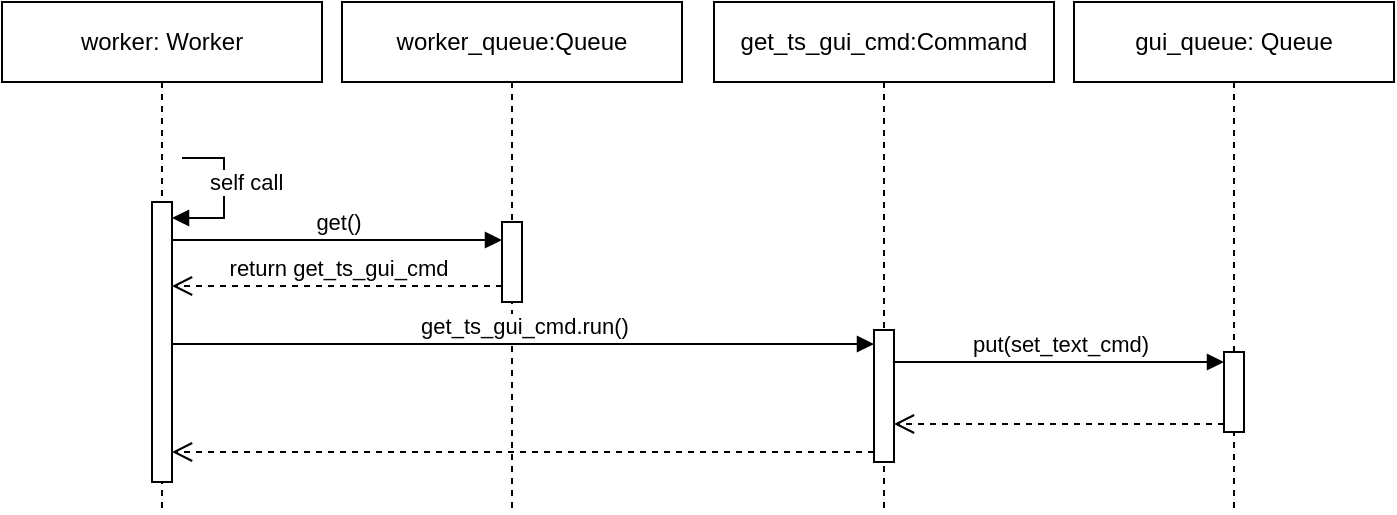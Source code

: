 <mxfile version="24.0.7" type="github">
  <diagram name="Page-1" id="d7fj6ioqYO5WeAR4diIX">
    <mxGraphModel dx="968" dy="414" grid="1" gridSize="10" guides="1" tooltips="1" connect="1" arrows="1" fold="1" page="1" pageScale="1" pageWidth="850" pageHeight="1100" math="0" shadow="0">
      <root>
        <mxCell id="0" />
        <mxCell id="1" parent="0" />
        <mxCell id="H6wF3iyJ7tNlQ1iesyB3-3" value="worker_queue:Queue" style="shape=umlLifeline;perimeter=lifelinePerimeter;whiteSpace=wrap;html=1;container=1;dropTarget=0;collapsible=0;recursiveResize=0;outlineConnect=0;portConstraint=eastwest;newEdgeStyle={&quot;curved&quot;:0,&quot;rounded&quot;:0};" parent="1" vertex="1">
          <mxGeometry x="174" y="5" width="170" height="255" as="geometry" />
        </mxCell>
        <mxCell id="H6wF3iyJ7tNlQ1iesyB3-10" value="" style="html=1;points=[[0,0,0,0,5],[0,1,0,0,-5],[1,0,0,0,5],[1,1,0,0,-5]];perimeter=orthogonalPerimeter;outlineConnect=0;targetShapes=umlLifeline;portConstraint=eastwest;newEdgeStyle={&quot;curved&quot;:0,&quot;rounded&quot;:0};" parent="H6wF3iyJ7tNlQ1iesyB3-3" vertex="1">
          <mxGeometry x="80" y="110" width="10" height="40" as="geometry" />
        </mxCell>
        <mxCell id="H6wF3iyJ7tNlQ1iesyB3-4" value="worker: Worker" style="shape=umlLifeline;perimeter=lifelinePerimeter;whiteSpace=wrap;html=1;container=1;dropTarget=0;collapsible=0;recursiveResize=0;outlineConnect=0;portConstraint=eastwest;newEdgeStyle={&quot;curved&quot;:0,&quot;rounded&quot;:0};" parent="1" vertex="1">
          <mxGeometry x="4" y="5" width="160" height="255" as="geometry" />
        </mxCell>
        <mxCell id="H6wF3iyJ7tNlQ1iesyB3-12" value="" style="html=1;points=[[0,0,0,0,5],[0,1,0,0,-5],[1,0,0,0,5],[1,1,0,0,-5]];perimeter=orthogonalPerimeter;outlineConnect=0;targetShapes=umlLifeline;portConstraint=eastwest;newEdgeStyle={&quot;curved&quot;:0,&quot;rounded&quot;:0};" parent="H6wF3iyJ7tNlQ1iesyB3-4" vertex="1">
          <mxGeometry x="75" y="100" width="10" height="140" as="geometry" />
        </mxCell>
        <mxCell id="H6wF3iyJ7tNlQ1iesyB3-13" value="self call" style="html=1;align=left;spacingLeft=2;endArrow=block;rounded=0;edgeStyle=orthogonalEdgeStyle;curved=0;rounded=0;" parent="H6wF3iyJ7tNlQ1iesyB3-4" target="H6wF3iyJ7tNlQ1iesyB3-12" edge="1">
          <mxGeometry x="-0.143" y="-11" relative="1" as="geometry">
            <mxPoint x="90" y="78" as="sourcePoint" />
            <Array as="points">
              <mxPoint x="111" y="78" />
              <mxPoint x="111" y="108" />
            </Array>
            <mxPoint x="86" y="108" as="targetPoint" />
            <mxPoint as="offset" />
          </mxGeometry>
        </mxCell>
        <mxCell id="H6wF3iyJ7tNlQ1iesyB3-15" value="get()" style="html=1;verticalAlign=bottom;endArrow=block;curved=0;rounded=0;" parent="1" edge="1">
          <mxGeometry width="80" relative="1" as="geometry">
            <mxPoint x="89" y="124" as="sourcePoint" />
            <mxPoint x="254" y="124" as="targetPoint" />
          </mxGeometry>
        </mxCell>
        <mxCell id="H6wF3iyJ7tNlQ1iesyB3-16" value="return get_ts_gui_cmd" style="html=1;verticalAlign=bottom;endArrow=open;dashed=1;endSize=8;curved=0;rounded=0;" parent="1" edge="1">
          <mxGeometry x="-0.001" relative="1" as="geometry">
            <mxPoint x="254" y="147" as="sourcePoint" />
            <mxPoint x="89" y="147" as="targetPoint" />
            <mxPoint as="offset" />
          </mxGeometry>
        </mxCell>
        <mxCell id="UXEjHT6S1JPCdApJOyMU-1" value="gui_queue: Queue" style="shape=umlLifeline;perimeter=lifelinePerimeter;whiteSpace=wrap;html=1;container=1;dropTarget=0;collapsible=0;recursiveResize=0;outlineConnect=0;portConstraint=eastwest;newEdgeStyle={&quot;curved&quot;:0,&quot;rounded&quot;:0};" parent="1" vertex="1">
          <mxGeometry x="540" y="5" width="160" height="255" as="geometry" />
        </mxCell>
        <mxCell id="UXEjHT6S1JPCdApJOyMU-2" value="" style="html=1;points=[[0,0,0,0,5],[0,1,0,0,-5],[1,0,0,0,5],[1,1,0,0,-5]];perimeter=orthogonalPerimeter;outlineConnect=0;targetShapes=umlLifeline;portConstraint=eastwest;newEdgeStyle={&quot;curved&quot;:0,&quot;rounded&quot;:0};" parent="UXEjHT6S1JPCdApJOyMU-1" vertex="1">
          <mxGeometry x="75" y="175" width="10" height="40" as="geometry" />
        </mxCell>
        <mxCell id="UXEjHT6S1JPCdApJOyMU-3" value="get_ts_gui_cmd.run()" style="html=1;verticalAlign=bottom;endArrow=block;curved=0;rounded=0;" parent="1" edge="1" target="LVMsklxWz2f9slpyoXgJ-2">
          <mxGeometry width="80" relative="1" as="geometry">
            <mxPoint x="89" y="176" as="sourcePoint" />
            <mxPoint x="360" y="176" as="targetPoint" />
          </mxGeometry>
        </mxCell>
        <mxCell id="LVMsklxWz2f9slpyoXgJ-1" value="get_ts_gui_cmd:Command" style="shape=umlLifeline;perimeter=lifelinePerimeter;whiteSpace=wrap;html=1;container=1;dropTarget=0;collapsible=0;recursiveResize=0;outlineConnect=0;portConstraint=eastwest;newEdgeStyle={&quot;curved&quot;:0,&quot;rounded&quot;:0};" vertex="1" parent="1">
          <mxGeometry x="360" y="5" width="170" height="255" as="geometry" />
        </mxCell>
        <mxCell id="LVMsklxWz2f9slpyoXgJ-2" value="" style="html=1;points=[[0,0,0,0,5],[0,1,0,0,-5],[1,0,0,0,5],[1,1,0,0,-5]];perimeter=orthogonalPerimeter;outlineConnect=0;targetShapes=umlLifeline;portConstraint=eastwest;newEdgeStyle={&quot;curved&quot;:0,&quot;rounded&quot;:0};" vertex="1" parent="LVMsklxWz2f9slpyoXgJ-1">
          <mxGeometry x="80" y="164" width="10" height="66" as="geometry" />
        </mxCell>
        <mxCell id="LVMsklxWz2f9slpyoXgJ-3" value="" style="html=1;verticalAlign=bottom;endArrow=open;dashed=1;endSize=8;curved=0;rounded=0;exitX=0;exitY=1;exitDx=0;exitDy=-5;exitPerimeter=0;" edge="1" parent="1" source="LVMsklxWz2f9slpyoXgJ-2" target="H6wF3iyJ7tNlQ1iesyB3-12">
          <mxGeometry x="-0.001" relative="1" as="geometry">
            <mxPoint x="434" y="240" as="sourcePoint" />
            <mxPoint x="90" y="240" as="targetPoint" />
            <mxPoint as="offset" />
          </mxGeometry>
        </mxCell>
        <mxCell id="LVMsklxWz2f9slpyoXgJ-4" value="put(set_text_cmd)" style="html=1;verticalAlign=bottom;endArrow=block;curved=0;rounded=0;entryX=0;entryY=0;entryDx=0;entryDy=5;entryPerimeter=0;" edge="1" parent="1" source="LVMsklxWz2f9slpyoXgJ-2" target="UXEjHT6S1JPCdApJOyMU-2">
          <mxGeometry width="80" relative="1" as="geometry">
            <mxPoint x="460" y="190" as="sourcePoint" />
            <mxPoint x="720" y="190" as="targetPoint" />
          </mxGeometry>
        </mxCell>
        <mxCell id="LVMsklxWz2f9slpyoXgJ-5" value="" style="html=1;verticalAlign=bottom;endArrow=open;dashed=1;endSize=8;curved=0;rounded=0;" edge="1" parent="1">
          <mxGeometry x="-0.001" relative="1" as="geometry">
            <mxPoint x="615" y="216" as="sourcePoint" />
            <mxPoint x="450" y="216" as="targetPoint" />
            <mxPoint as="offset" />
          </mxGeometry>
        </mxCell>
      </root>
    </mxGraphModel>
  </diagram>
</mxfile>
